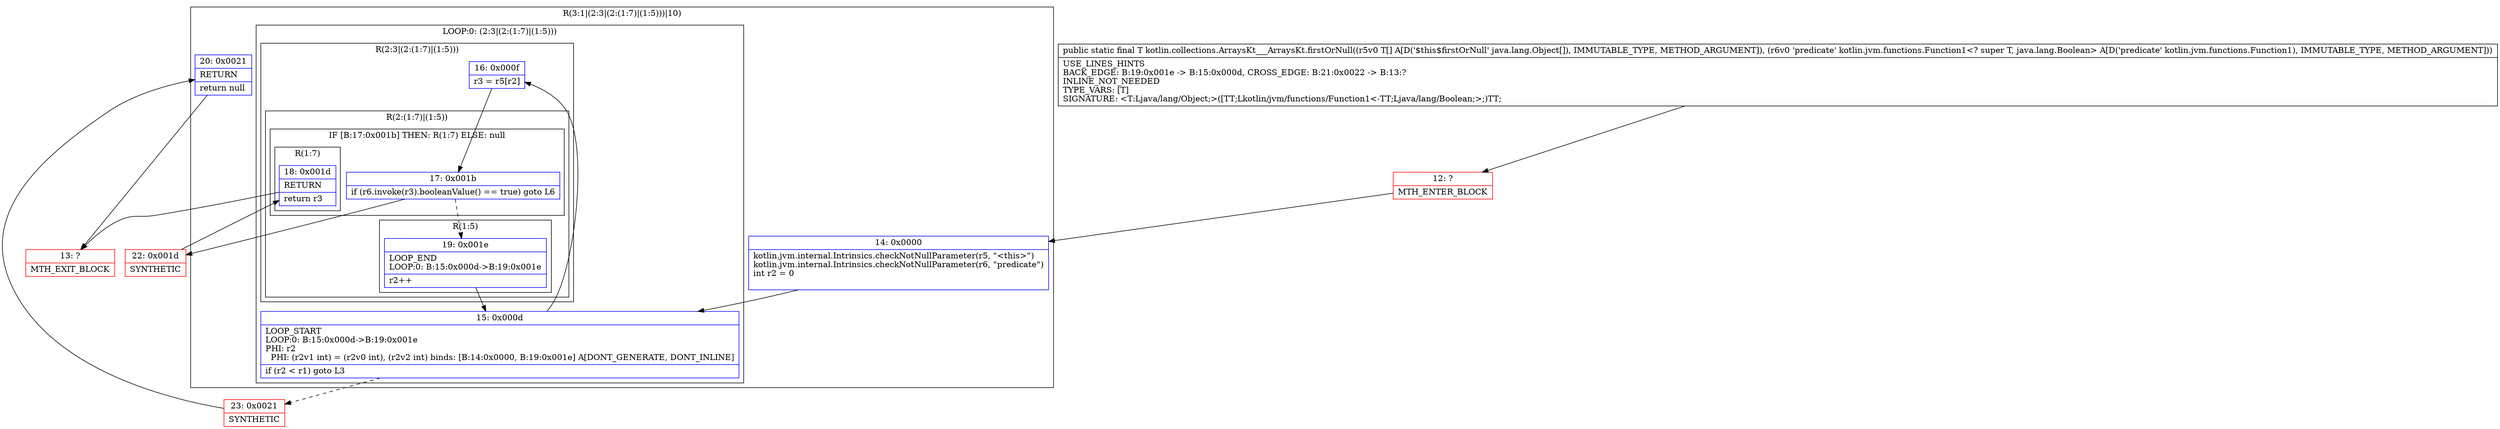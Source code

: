 digraph "CFG forkotlin.collections.ArraysKt___ArraysKt.firstOrNull([Ljava\/lang\/Object;Lkotlin\/jvm\/functions\/Function1;)Ljava\/lang\/Object;" {
subgraph cluster_Region_497617014 {
label = "R(3:1|(2:3|(2:(1:7)|(1:5)))|10)";
node [shape=record,color=blue];
Node_14 [shape=record,label="{14\:\ 0x0000|kotlin.jvm.internal.Intrinsics.checkNotNullParameter(r5, \"\<this\>\")\lkotlin.jvm.internal.Intrinsics.checkNotNullParameter(r6, \"predicate\")\lint r2 = 0\l\l}"];
subgraph cluster_LoopRegion_2094816052 {
label = "LOOP:0: (2:3|(2:(1:7)|(1:5)))";
node [shape=record,color=blue];
Node_15 [shape=record,label="{15\:\ 0x000d|LOOP_START\lLOOP:0: B:15:0x000d\-\>B:19:0x001e\lPHI: r2 \l  PHI: (r2v1 int) = (r2v0 int), (r2v2 int) binds: [B:14:0x0000, B:19:0x001e] A[DONT_GENERATE, DONT_INLINE]\l|if (r2 \< r1) goto L3\l}"];
subgraph cluster_Region_996445266 {
label = "R(2:3|(2:(1:7)|(1:5)))";
node [shape=record,color=blue];
Node_16 [shape=record,label="{16\:\ 0x000f|r3 = r5[r2]\l}"];
subgraph cluster_Region_461517716 {
label = "R(2:(1:7)|(1:5))";
node [shape=record,color=blue];
subgraph cluster_IfRegion_809338322 {
label = "IF [B:17:0x001b] THEN: R(1:7) ELSE: null";
node [shape=record,color=blue];
Node_17 [shape=record,label="{17\:\ 0x001b|if (r6.invoke(r3).booleanValue() == true) goto L6\l}"];
subgraph cluster_Region_138445510 {
label = "R(1:7)";
node [shape=record,color=blue];
Node_18 [shape=record,label="{18\:\ 0x001d|RETURN\l|return r3\l}"];
}
}
subgraph cluster_Region_1762934630 {
label = "R(1:5)";
node [shape=record,color=blue];
Node_19 [shape=record,label="{19\:\ 0x001e|LOOP_END\lLOOP:0: B:15:0x000d\-\>B:19:0x001e\l|r2++\l}"];
}
}
}
}
Node_20 [shape=record,label="{20\:\ 0x0021|RETURN\l|return null\l}"];
}
Node_12 [shape=record,color=red,label="{12\:\ ?|MTH_ENTER_BLOCK\l}"];
Node_22 [shape=record,color=red,label="{22\:\ 0x001d|SYNTHETIC\l}"];
Node_13 [shape=record,color=red,label="{13\:\ ?|MTH_EXIT_BLOCK\l}"];
Node_23 [shape=record,color=red,label="{23\:\ 0x0021|SYNTHETIC\l}"];
MethodNode[shape=record,label="{public static final T kotlin.collections.ArraysKt___ArraysKt.firstOrNull((r5v0 T[] A[D('$this$firstOrNull' java.lang.Object[]), IMMUTABLE_TYPE, METHOD_ARGUMENT]), (r6v0 'predicate' kotlin.jvm.functions.Function1\<? super T, java.lang.Boolean\> A[D('predicate' kotlin.jvm.functions.Function1), IMMUTABLE_TYPE, METHOD_ARGUMENT]))  | USE_LINES_HINTS\lBACK_EDGE: B:19:0x001e \-\> B:15:0x000d, CROSS_EDGE: B:21:0x0022 \-\> B:13:?\lINLINE_NOT_NEEDED\lTYPE_VARS: [T]\lSIGNATURE: \<T:Ljava\/lang\/Object;\>([TT;Lkotlin\/jvm\/functions\/Function1\<\-TT;Ljava\/lang\/Boolean;\>;)TT;\l}"];
MethodNode -> Node_12;Node_14 -> Node_15;
Node_15 -> Node_16;
Node_15 -> Node_23[style=dashed];
Node_16 -> Node_17;
Node_17 -> Node_19[style=dashed];
Node_17 -> Node_22;
Node_18 -> Node_13;
Node_19 -> Node_15;
Node_20 -> Node_13;
Node_12 -> Node_14;
Node_22 -> Node_18;
Node_23 -> Node_20;
}

